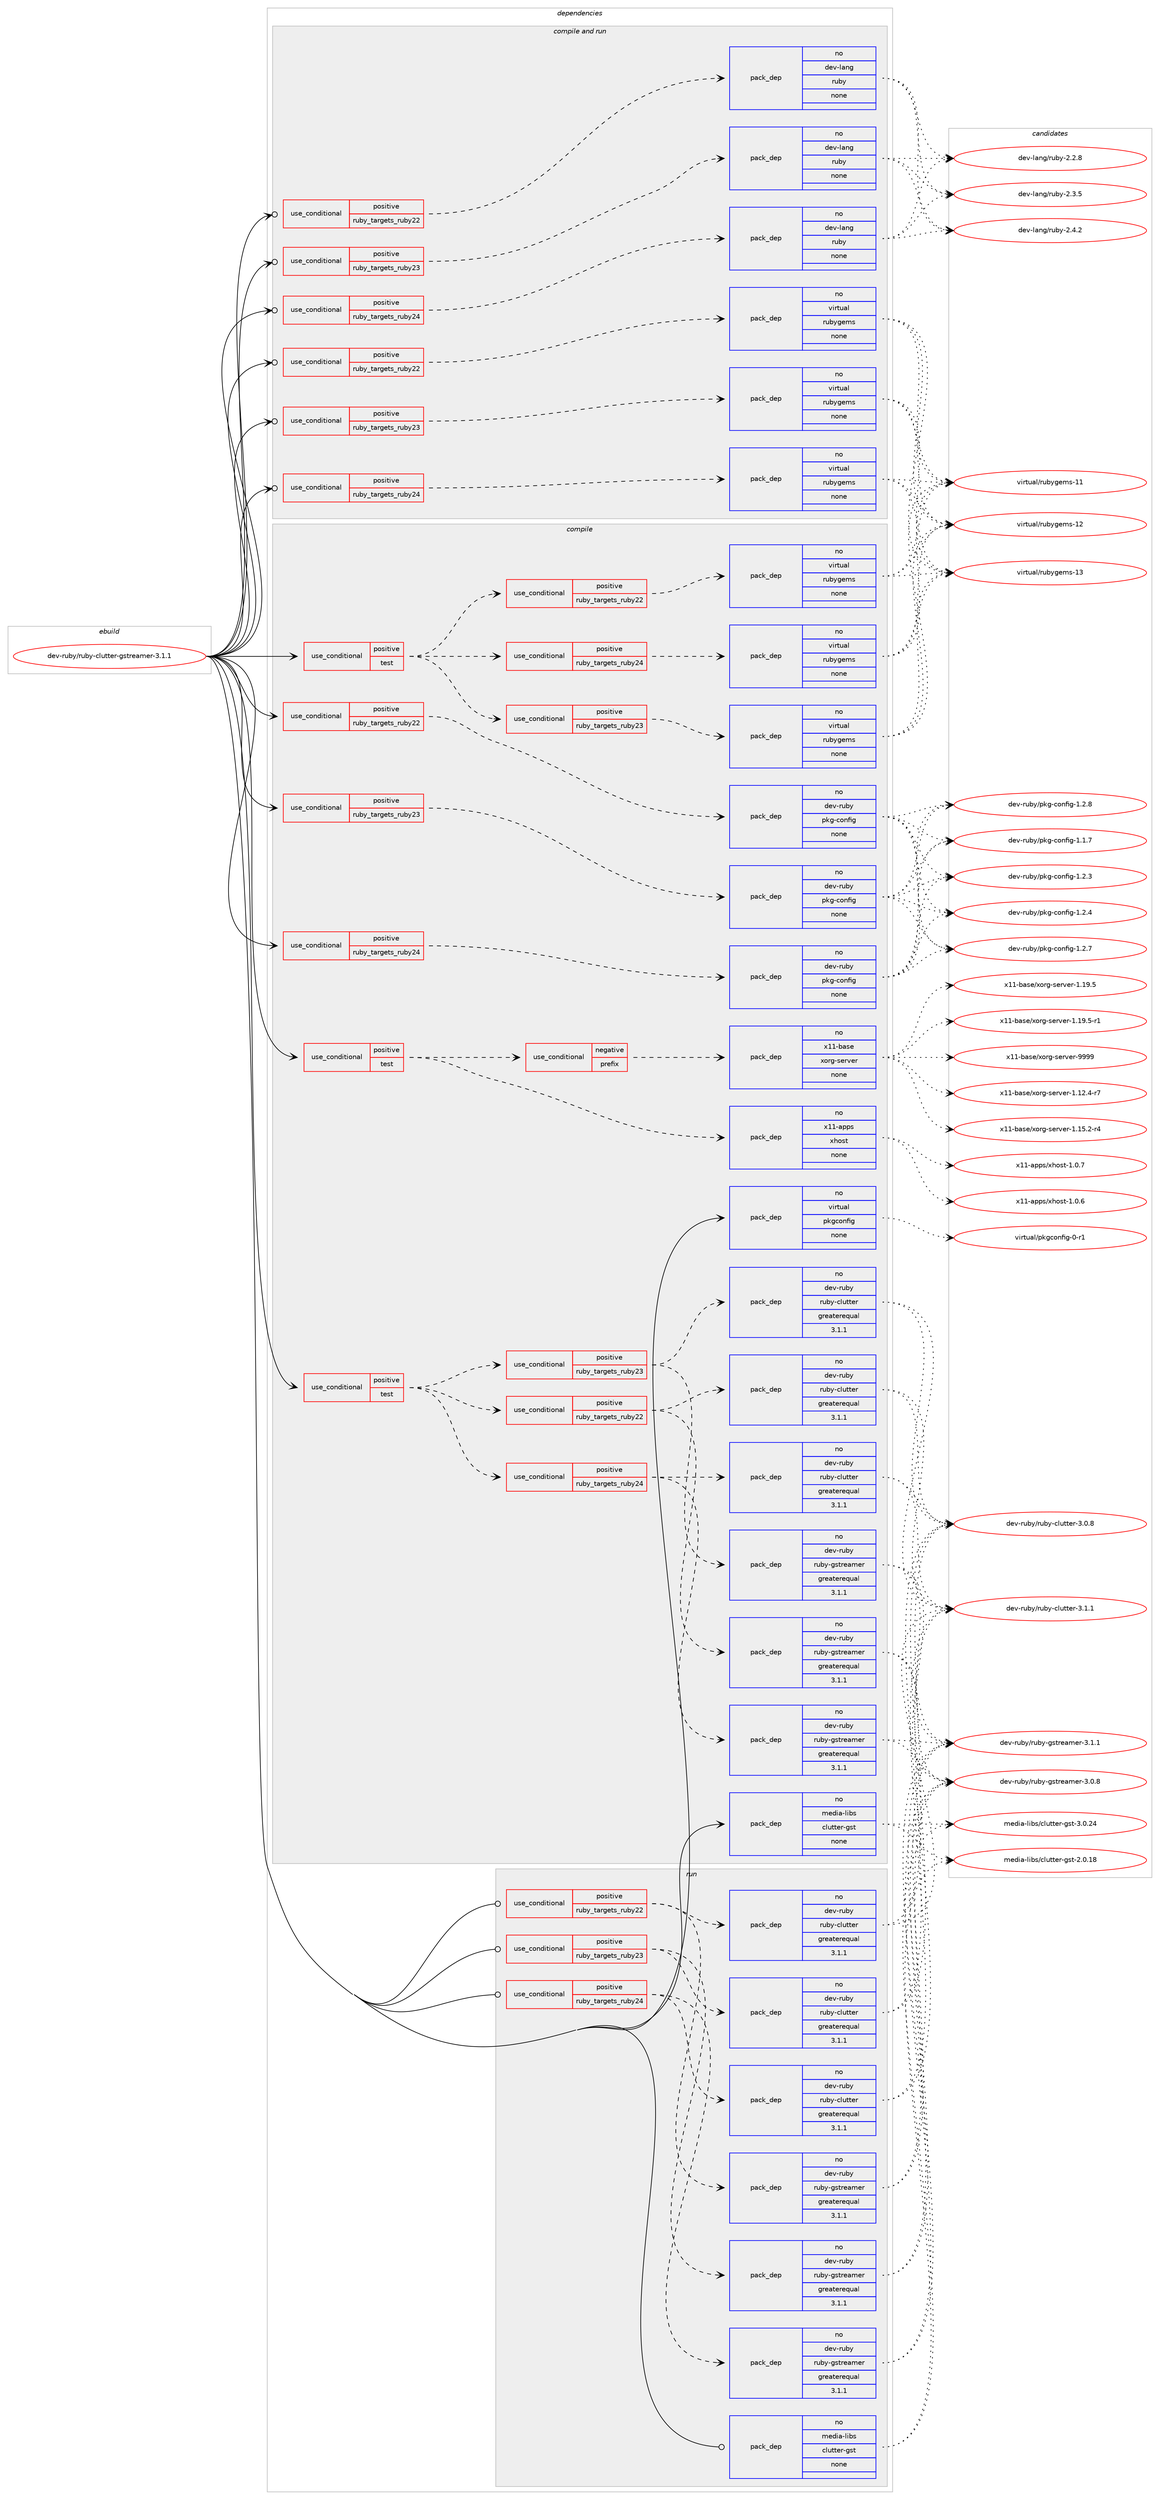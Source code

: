 digraph prolog {

# *************
# Graph options
# *************

newrank=true;
concentrate=true;
compound=true;
graph [rankdir=LR,fontname=Helvetica,fontsize=10,ranksep=1.5];#, ranksep=2.5, nodesep=0.2];
edge  [arrowhead=vee];
node  [fontname=Helvetica,fontsize=10];

# **********
# The ebuild
# **********

subgraph cluster_leftcol {
color=gray;
rank=same;
label=<<i>ebuild</i>>;
id [label="dev-ruby/ruby-clutter-gstreamer-3.1.1", color=red, width=4, href="../dev-ruby/ruby-clutter-gstreamer-3.1.1.svg"];
}

# ****************
# The dependencies
# ****************

subgraph cluster_midcol {
color=gray;
label=<<i>dependencies</i>>;
subgraph cluster_compile {
fillcolor="#eeeeee";
style=filled;
label=<<i>compile</i>>;
subgraph cond70602 {
dependency265678 [label=<<TABLE BORDER="0" CELLBORDER="1" CELLSPACING="0" CELLPADDING="4"><TR><TD ROWSPAN="3" CELLPADDING="10">use_conditional</TD></TR><TR><TD>positive</TD></TR><TR><TD>ruby_targets_ruby22</TD></TR></TABLE>>, shape=none, color=red];
subgraph pack190962 {
dependency265679 [label=<<TABLE BORDER="0" CELLBORDER="1" CELLSPACING="0" CELLPADDING="4" WIDTH="220"><TR><TD ROWSPAN="6" CELLPADDING="30">pack_dep</TD></TR><TR><TD WIDTH="110">no</TD></TR><TR><TD>dev-ruby</TD></TR><TR><TD>pkg-config</TD></TR><TR><TD>none</TD></TR><TR><TD></TD></TR></TABLE>>, shape=none, color=blue];
}
dependency265678:e -> dependency265679:w [weight=20,style="dashed",arrowhead="vee"];
}
id:e -> dependency265678:w [weight=20,style="solid",arrowhead="vee"];
subgraph cond70603 {
dependency265680 [label=<<TABLE BORDER="0" CELLBORDER="1" CELLSPACING="0" CELLPADDING="4"><TR><TD ROWSPAN="3" CELLPADDING="10">use_conditional</TD></TR><TR><TD>positive</TD></TR><TR><TD>ruby_targets_ruby23</TD></TR></TABLE>>, shape=none, color=red];
subgraph pack190963 {
dependency265681 [label=<<TABLE BORDER="0" CELLBORDER="1" CELLSPACING="0" CELLPADDING="4" WIDTH="220"><TR><TD ROWSPAN="6" CELLPADDING="30">pack_dep</TD></TR><TR><TD WIDTH="110">no</TD></TR><TR><TD>dev-ruby</TD></TR><TR><TD>pkg-config</TD></TR><TR><TD>none</TD></TR><TR><TD></TD></TR></TABLE>>, shape=none, color=blue];
}
dependency265680:e -> dependency265681:w [weight=20,style="dashed",arrowhead="vee"];
}
id:e -> dependency265680:w [weight=20,style="solid",arrowhead="vee"];
subgraph cond70604 {
dependency265682 [label=<<TABLE BORDER="0" CELLBORDER="1" CELLSPACING="0" CELLPADDING="4"><TR><TD ROWSPAN="3" CELLPADDING="10">use_conditional</TD></TR><TR><TD>positive</TD></TR><TR><TD>ruby_targets_ruby24</TD></TR></TABLE>>, shape=none, color=red];
subgraph pack190964 {
dependency265683 [label=<<TABLE BORDER="0" CELLBORDER="1" CELLSPACING="0" CELLPADDING="4" WIDTH="220"><TR><TD ROWSPAN="6" CELLPADDING="30">pack_dep</TD></TR><TR><TD WIDTH="110">no</TD></TR><TR><TD>dev-ruby</TD></TR><TR><TD>pkg-config</TD></TR><TR><TD>none</TD></TR><TR><TD></TD></TR></TABLE>>, shape=none, color=blue];
}
dependency265682:e -> dependency265683:w [weight=20,style="dashed",arrowhead="vee"];
}
id:e -> dependency265682:w [weight=20,style="solid",arrowhead="vee"];
subgraph cond70605 {
dependency265684 [label=<<TABLE BORDER="0" CELLBORDER="1" CELLSPACING="0" CELLPADDING="4"><TR><TD ROWSPAN="3" CELLPADDING="10">use_conditional</TD></TR><TR><TD>positive</TD></TR><TR><TD>test</TD></TR></TABLE>>, shape=none, color=red];
subgraph cond70606 {
dependency265685 [label=<<TABLE BORDER="0" CELLBORDER="1" CELLSPACING="0" CELLPADDING="4"><TR><TD ROWSPAN="3" CELLPADDING="10">use_conditional</TD></TR><TR><TD>negative</TD></TR><TR><TD>prefix</TD></TR></TABLE>>, shape=none, color=red];
subgraph pack190965 {
dependency265686 [label=<<TABLE BORDER="0" CELLBORDER="1" CELLSPACING="0" CELLPADDING="4" WIDTH="220"><TR><TD ROWSPAN="6" CELLPADDING="30">pack_dep</TD></TR><TR><TD WIDTH="110">no</TD></TR><TR><TD>x11-base</TD></TR><TR><TD>xorg-server</TD></TR><TR><TD>none</TD></TR><TR><TD></TD></TR></TABLE>>, shape=none, color=blue];
}
dependency265685:e -> dependency265686:w [weight=20,style="dashed",arrowhead="vee"];
}
dependency265684:e -> dependency265685:w [weight=20,style="dashed",arrowhead="vee"];
subgraph pack190966 {
dependency265687 [label=<<TABLE BORDER="0" CELLBORDER="1" CELLSPACING="0" CELLPADDING="4" WIDTH="220"><TR><TD ROWSPAN="6" CELLPADDING="30">pack_dep</TD></TR><TR><TD WIDTH="110">no</TD></TR><TR><TD>x11-apps</TD></TR><TR><TD>xhost</TD></TR><TR><TD>none</TD></TR><TR><TD></TD></TR></TABLE>>, shape=none, color=blue];
}
dependency265684:e -> dependency265687:w [weight=20,style="dashed",arrowhead="vee"];
}
id:e -> dependency265684:w [weight=20,style="solid",arrowhead="vee"];
subgraph cond70607 {
dependency265688 [label=<<TABLE BORDER="0" CELLBORDER="1" CELLSPACING="0" CELLPADDING="4"><TR><TD ROWSPAN="3" CELLPADDING="10">use_conditional</TD></TR><TR><TD>positive</TD></TR><TR><TD>test</TD></TR></TABLE>>, shape=none, color=red];
subgraph cond70608 {
dependency265689 [label=<<TABLE BORDER="0" CELLBORDER="1" CELLSPACING="0" CELLPADDING="4"><TR><TD ROWSPAN="3" CELLPADDING="10">use_conditional</TD></TR><TR><TD>positive</TD></TR><TR><TD>ruby_targets_ruby22</TD></TR></TABLE>>, shape=none, color=red];
subgraph pack190967 {
dependency265690 [label=<<TABLE BORDER="0" CELLBORDER="1" CELLSPACING="0" CELLPADDING="4" WIDTH="220"><TR><TD ROWSPAN="6" CELLPADDING="30">pack_dep</TD></TR><TR><TD WIDTH="110">no</TD></TR><TR><TD>dev-ruby</TD></TR><TR><TD>ruby-clutter</TD></TR><TR><TD>greaterequal</TD></TR><TR><TD>3.1.1</TD></TR></TABLE>>, shape=none, color=blue];
}
dependency265689:e -> dependency265690:w [weight=20,style="dashed",arrowhead="vee"];
subgraph pack190968 {
dependency265691 [label=<<TABLE BORDER="0" CELLBORDER="1" CELLSPACING="0" CELLPADDING="4" WIDTH="220"><TR><TD ROWSPAN="6" CELLPADDING="30">pack_dep</TD></TR><TR><TD WIDTH="110">no</TD></TR><TR><TD>dev-ruby</TD></TR><TR><TD>ruby-gstreamer</TD></TR><TR><TD>greaterequal</TD></TR><TR><TD>3.1.1</TD></TR></TABLE>>, shape=none, color=blue];
}
dependency265689:e -> dependency265691:w [weight=20,style="dashed",arrowhead="vee"];
}
dependency265688:e -> dependency265689:w [weight=20,style="dashed",arrowhead="vee"];
subgraph cond70609 {
dependency265692 [label=<<TABLE BORDER="0" CELLBORDER="1" CELLSPACING="0" CELLPADDING="4"><TR><TD ROWSPAN="3" CELLPADDING="10">use_conditional</TD></TR><TR><TD>positive</TD></TR><TR><TD>ruby_targets_ruby23</TD></TR></TABLE>>, shape=none, color=red];
subgraph pack190969 {
dependency265693 [label=<<TABLE BORDER="0" CELLBORDER="1" CELLSPACING="0" CELLPADDING="4" WIDTH="220"><TR><TD ROWSPAN="6" CELLPADDING="30">pack_dep</TD></TR><TR><TD WIDTH="110">no</TD></TR><TR><TD>dev-ruby</TD></TR><TR><TD>ruby-clutter</TD></TR><TR><TD>greaterequal</TD></TR><TR><TD>3.1.1</TD></TR></TABLE>>, shape=none, color=blue];
}
dependency265692:e -> dependency265693:w [weight=20,style="dashed",arrowhead="vee"];
subgraph pack190970 {
dependency265694 [label=<<TABLE BORDER="0" CELLBORDER="1" CELLSPACING="0" CELLPADDING="4" WIDTH="220"><TR><TD ROWSPAN="6" CELLPADDING="30">pack_dep</TD></TR><TR><TD WIDTH="110">no</TD></TR><TR><TD>dev-ruby</TD></TR><TR><TD>ruby-gstreamer</TD></TR><TR><TD>greaterequal</TD></TR><TR><TD>3.1.1</TD></TR></TABLE>>, shape=none, color=blue];
}
dependency265692:e -> dependency265694:w [weight=20,style="dashed",arrowhead="vee"];
}
dependency265688:e -> dependency265692:w [weight=20,style="dashed",arrowhead="vee"];
subgraph cond70610 {
dependency265695 [label=<<TABLE BORDER="0" CELLBORDER="1" CELLSPACING="0" CELLPADDING="4"><TR><TD ROWSPAN="3" CELLPADDING="10">use_conditional</TD></TR><TR><TD>positive</TD></TR><TR><TD>ruby_targets_ruby24</TD></TR></TABLE>>, shape=none, color=red];
subgraph pack190971 {
dependency265696 [label=<<TABLE BORDER="0" CELLBORDER="1" CELLSPACING="0" CELLPADDING="4" WIDTH="220"><TR><TD ROWSPAN="6" CELLPADDING="30">pack_dep</TD></TR><TR><TD WIDTH="110">no</TD></TR><TR><TD>dev-ruby</TD></TR><TR><TD>ruby-clutter</TD></TR><TR><TD>greaterequal</TD></TR><TR><TD>3.1.1</TD></TR></TABLE>>, shape=none, color=blue];
}
dependency265695:e -> dependency265696:w [weight=20,style="dashed",arrowhead="vee"];
subgraph pack190972 {
dependency265697 [label=<<TABLE BORDER="0" CELLBORDER="1" CELLSPACING="0" CELLPADDING="4" WIDTH="220"><TR><TD ROWSPAN="6" CELLPADDING="30">pack_dep</TD></TR><TR><TD WIDTH="110">no</TD></TR><TR><TD>dev-ruby</TD></TR><TR><TD>ruby-gstreamer</TD></TR><TR><TD>greaterequal</TD></TR><TR><TD>3.1.1</TD></TR></TABLE>>, shape=none, color=blue];
}
dependency265695:e -> dependency265697:w [weight=20,style="dashed",arrowhead="vee"];
}
dependency265688:e -> dependency265695:w [weight=20,style="dashed",arrowhead="vee"];
}
id:e -> dependency265688:w [weight=20,style="solid",arrowhead="vee"];
subgraph cond70611 {
dependency265698 [label=<<TABLE BORDER="0" CELLBORDER="1" CELLSPACING="0" CELLPADDING="4"><TR><TD ROWSPAN="3" CELLPADDING="10">use_conditional</TD></TR><TR><TD>positive</TD></TR><TR><TD>test</TD></TR></TABLE>>, shape=none, color=red];
subgraph cond70612 {
dependency265699 [label=<<TABLE BORDER="0" CELLBORDER="1" CELLSPACING="0" CELLPADDING="4"><TR><TD ROWSPAN="3" CELLPADDING="10">use_conditional</TD></TR><TR><TD>positive</TD></TR><TR><TD>ruby_targets_ruby22</TD></TR></TABLE>>, shape=none, color=red];
subgraph pack190973 {
dependency265700 [label=<<TABLE BORDER="0" CELLBORDER="1" CELLSPACING="0" CELLPADDING="4" WIDTH="220"><TR><TD ROWSPAN="6" CELLPADDING="30">pack_dep</TD></TR><TR><TD WIDTH="110">no</TD></TR><TR><TD>virtual</TD></TR><TR><TD>rubygems</TD></TR><TR><TD>none</TD></TR><TR><TD></TD></TR></TABLE>>, shape=none, color=blue];
}
dependency265699:e -> dependency265700:w [weight=20,style="dashed",arrowhead="vee"];
}
dependency265698:e -> dependency265699:w [weight=20,style="dashed",arrowhead="vee"];
subgraph cond70613 {
dependency265701 [label=<<TABLE BORDER="0" CELLBORDER="1" CELLSPACING="0" CELLPADDING="4"><TR><TD ROWSPAN="3" CELLPADDING="10">use_conditional</TD></TR><TR><TD>positive</TD></TR><TR><TD>ruby_targets_ruby23</TD></TR></TABLE>>, shape=none, color=red];
subgraph pack190974 {
dependency265702 [label=<<TABLE BORDER="0" CELLBORDER="1" CELLSPACING="0" CELLPADDING="4" WIDTH="220"><TR><TD ROWSPAN="6" CELLPADDING="30">pack_dep</TD></TR><TR><TD WIDTH="110">no</TD></TR><TR><TD>virtual</TD></TR><TR><TD>rubygems</TD></TR><TR><TD>none</TD></TR><TR><TD></TD></TR></TABLE>>, shape=none, color=blue];
}
dependency265701:e -> dependency265702:w [weight=20,style="dashed",arrowhead="vee"];
}
dependency265698:e -> dependency265701:w [weight=20,style="dashed",arrowhead="vee"];
subgraph cond70614 {
dependency265703 [label=<<TABLE BORDER="0" CELLBORDER="1" CELLSPACING="0" CELLPADDING="4"><TR><TD ROWSPAN="3" CELLPADDING="10">use_conditional</TD></TR><TR><TD>positive</TD></TR><TR><TD>ruby_targets_ruby24</TD></TR></TABLE>>, shape=none, color=red];
subgraph pack190975 {
dependency265704 [label=<<TABLE BORDER="0" CELLBORDER="1" CELLSPACING="0" CELLPADDING="4" WIDTH="220"><TR><TD ROWSPAN="6" CELLPADDING="30">pack_dep</TD></TR><TR><TD WIDTH="110">no</TD></TR><TR><TD>virtual</TD></TR><TR><TD>rubygems</TD></TR><TR><TD>none</TD></TR><TR><TD></TD></TR></TABLE>>, shape=none, color=blue];
}
dependency265703:e -> dependency265704:w [weight=20,style="dashed",arrowhead="vee"];
}
dependency265698:e -> dependency265703:w [weight=20,style="dashed",arrowhead="vee"];
}
id:e -> dependency265698:w [weight=20,style="solid",arrowhead="vee"];
subgraph pack190976 {
dependency265705 [label=<<TABLE BORDER="0" CELLBORDER="1" CELLSPACING="0" CELLPADDING="4" WIDTH="220"><TR><TD ROWSPAN="6" CELLPADDING="30">pack_dep</TD></TR><TR><TD WIDTH="110">no</TD></TR><TR><TD>media-libs</TD></TR><TR><TD>clutter-gst</TD></TR><TR><TD>none</TD></TR><TR><TD></TD></TR></TABLE>>, shape=none, color=blue];
}
id:e -> dependency265705:w [weight=20,style="solid",arrowhead="vee"];
subgraph pack190977 {
dependency265706 [label=<<TABLE BORDER="0" CELLBORDER="1" CELLSPACING="0" CELLPADDING="4" WIDTH="220"><TR><TD ROWSPAN="6" CELLPADDING="30">pack_dep</TD></TR><TR><TD WIDTH="110">no</TD></TR><TR><TD>virtual</TD></TR><TR><TD>pkgconfig</TD></TR><TR><TD>none</TD></TR><TR><TD></TD></TR></TABLE>>, shape=none, color=blue];
}
id:e -> dependency265706:w [weight=20,style="solid",arrowhead="vee"];
}
subgraph cluster_compileandrun {
fillcolor="#eeeeee";
style=filled;
label=<<i>compile and run</i>>;
subgraph cond70615 {
dependency265707 [label=<<TABLE BORDER="0" CELLBORDER="1" CELLSPACING="0" CELLPADDING="4"><TR><TD ROWSPAN="3" CELLPADDING="10">use_conditional</TD></TR><TR><TD>positive</TD></TR><TR><TD>ruby_targets_ruby22</TD></TR></TABLE>>, shape=none, color=red];
subgraph pack190978 {
dependency265708 [label=<<TABLE BORDER="0" CELLBORDER="1" CELLSPACING="0" CELLPADDING="4" WIDTH="220"><TR><TD ROWSPAN="6" CELLPADDING="30">pack_dep</TD></TR><TR><TD WIDTH="110">no</TD></TR><TR><TD>dev-lang</TD></TR><TR><TD>ruby</TD></TR><TR><TD>none</TD></TR><TR><TD></TD></TR></TABLE>>, shape=none, color=blue];
}
dependency265707:e -> dependency265708:w [weight=20,style="dashed",arrowhead="vee"];
}
id:e -> dependency265707:w [weight=20,style="solid",arrowhead="odotvee"];
subgraph cond70616 {
dependency265709 [label=<<TABLE BORDER="0" CELLBORDER="1" CELLSPACING="0" CELLPADDING="4"><TR><TD ROWSPAN="3" CELLPADDING="10">use_conditional</TD></TR><TR><TD>positive</TD></TR><TR><TD>ruby_targets_ruby22</TD></TR></TABLE>>, shape=none, color=red];
subgraph pack190979 {
dependency265710 [label=<<TABLE BORDER="0" CELLBORDER="1" CELLSPACING="0" CELLPADDING="4" WIDTH="220"><TR><TD ROWSPAN="6" CELLPADDING="30">pack_dep</TD></TR><TR><TD WIDTH="110">no</TD></TR><TR><TD>virtual</TD></TR><TR><TD>rubygems</TD></TR><TR><TD>none</TD></TR><TR><TD></TD></TR></TABLE>>, shape=none, color=blue];
}
dependency265709:e -> dependency265710:w [weight=20,style="dashed",arrowhead="vee"];
}
id:e -> dependency265709:w [weight=20,style="solid",arrowhead="odotvee"];
subgraph cond70617 {
dependency265711 [label=<<TABLE BORDER="0" CELLBORDER="1" CELLSPACING="0" CELLPADDING="4"><TR><TD ROWSPAN="3" CELLPADDING="10">use_conditional</TD></TR><TR><TD>positive</TD></TR><TR><TD>ruby_targets_ruby23</TD></TR></TABLE>>, shape=none, color=red];
subgraph pack190980 {
dependency265712 [label=<<TABLE BORDER="0" CELLBORDER="1" CELLSPACING="0" CELLPADDING="4" WIDTH="220"><TR><TD ROWSPAN="6" CELLPADDING="30">pack_dep</TD></TR><TR><TD WIDTH="110">no</TD></TR><TR><TD>dev-lang</TD></TR><TR><TD>ruby</TD></TR><TR><TD>none</TD></TR><TR><TD></TD></TR></TABLE>>, shape=none, color=blue];
}
dependency265711:e -> dependency265712:w [weight=20,style="dashed",arrowhead="vee"];
}
id:e -> dependency265711:w [weight=20,style="solid",arrowhead="odotvee"];
subgraph cond70618 {
dependency265713 [label=<<TABLE BORDER="0" CELLBORDER="1" CELLSPACING="0" CELLPADDING="4"><TR><TD ROWSPAN="3" CELLPADDING="10">use_conditional</TD></TR><TR><TD>positive</TD></TR><TR><TD>ruby_targets_ruby23</TD></TR></TABLE>>, shape=none, color=red];
subgraph pack190981 {
dependency265714 [label=<<TABLE BORDER="0" CELLBORDER="1" CELLSPACING="0" CELLPADDING="4" WIDTH="220"><TR><TD ROWSPAN="6" CELLPADDING="30">pack_dep</TD></TR><TR><TD WIDTH="110">no</TD></TR><TR><TD>virtual</TD></TR><TR><TD>rubygems</TD></TR><TR><TD>none</TD></TR><TR><TD></TD></TR></TABLE>>, shape=none, color=blue];
}
dependency265713:e -> dependency265714:w [weight=20,style="dashed",arrowhead="vee"];
}
id:e -> dependency265713:w [weight=20,style="solid",arrowhead="odotvee"];
subgraph cond70619 {
dependency265715 [label=<<TABLE BORDER="0" CELLBORDER="1" CELLSPACING="0" CELLPADDING="4"><TR><TD ROWSPAN="3" CELLPADDING="10">use_conditional</TD></TR><TR><TD>positive</TD></TR><TR><TD>ruby_targets_ruby24</TD></TR></TABLE>>, shape=none, color=red];
subgraph pack190982 {
dependency265716 [label=<<TABLE BORDER="0" CELLBORDER="1" CELLSPACING="0" CELLPADDING="4" WIDTH="220"><TR><TD ROWSPAN="6" CELLPADDING="30">pack_dep</TD></TR><TR><TD WIDTH="110">no</TD></TR><TR><TD>dev-lang</TD></TR><TR><TD>ruby</TD></TR><TR><TD>none</TD></TR><TR><TD></TD></TR></TABLE>>, shape=none, color=blue];
}
dependency265715:e -> dependency265716:w [weight=20,style="dashed",arrowhead="vee"];
}
id:e -> dependency265715:w [weight=20,style="solid",arrowhead="odotvee"];
subgraph cond70620 {
dependency265717 [label=<<TABLE BORDER="0" CELLBORDER="1" CELLSPACING="0" CELLPADDING="4"><TR><TD ROWSPAN="3" CELLPADDING="10">use_conditional</TD></TR><TR><TD>positive</TD></TR><TR><TD>ruby_targets_ruby24</TD></TR></TABLE>>, shape=none, color=red];
subgraph pack190983 {
dependency265718 [label=<<TABLE BORDER="0" CELLBORDER="1" CELLSPACING="0" CELLPADDING="4" WIDTH="220"><TR><TD ROWSPAN="6" CELLPADDING="30">pack_dep</TD></TR><TR><TD WIDTH="110">no</TD></TR><TR><TD>virtual</TD></TR><TR><TD>rubygems</TD></TR><TR><TD>none</TD></TR><TR><TD></TD></TR></TABLE>>, shape=none, color=blue];
}
dependency265717:e -> dependency265718:w [weight=20,style="dashed",arrowhead="vee"];
}
id:e -> dependency265717:w [weight=20,style="solid",arrowhead="odotvee"];
}
subgraph cluster_run {
fillcolor="#eeeeee";
style=filled;
label=<<i>run</i>>;
subgraph cond70621 {
dependency265719 [label=<<TABLE BORDER="0" CELLBORDER="1" CELLSPACING="0" CELLPADDING="4"><TR><TD ROWSPAN="3" CELLPADDING="10">use_conditional</TD></TR><TR><TD>positive</TD></TR><TR><TD>ruby_targets_ruby22</TD></TR></TABLE>>, shape=none, color=red];
subgraph pack190984 {
dependency265720 [label=<<TABLE BORDER="0" CELLBORDER="1" CELLSPACING="0" CELLPADDING="4" WIDTH="220"><TR><TD ROWSPAN="6" CELLPADDING="30">pack_dep</TD></TR><TR><TD WIDTH="110">no</TD></TR><TR><TD>dev-ruby</TD></TR><TR><TD>ruby-clutter</TD></TR><TR><TD>greaterequal</TD></TR><TR><TD>3.1.1</TD></TR></TABLE>>, shape=none, color=blue];
}
dependency265719:e -> dependency265720:w [weight=20,style="dashed",arrowhead="vee"];
subgraph pack190985 {
dependency265721 [label=<<TABLE BORDER="0" CELLBORDER="1" CELLSPACING="0" CELLPADDING="4" WIDTH="220"><TR><TD ROWSPAN="6" CELLPADDING="30">pack_dep</TD></TR><TR><TD WIDTH="110">no</TD></TR><TR><TD>dev-ruby</TD></TR><TR><TD>ruby-gstreamer</TD></TR><TR><TD>greaterequal</TD></TR><TR><TD>3.1.1</TD></TR></TABLE>>, shape=none, color=blue];
}
dependency265719:e -> dependency265721:w [weight=20,style="dashed",arrowhead="vee"];
}
id:e -> dependency265719:w [weight=20,style="solid",arrowhead="odot"];
subgraph cond70622 {
dependency265722 [label=<<TABLE BORDER="0" CELLBORDER="1" CELLSPACING="0" CELLPADDING="4"><TR><TD ROWSPAN="3" CELLPADDING="10">use_conditional</TD></TR><TR><TD>positive</TD></TR><TR><TD>ruby_targets_ruby23</TD></TR></TABLE>>, shape=none, color=red];
subgraph pack190986 {
dependency265723 [label=<<TABLE BORDER="0" CELLBORDER="1" CELLSPACING="0" CELLPADDING="4" WIDTH="220"><TR><TD ROWSPAN="6" CELLPADDING="30">pack_dep</TD></TR><TR><TD WIDTH="110">no</TD></TR><TR><TD>dev-ruby</TD></TR><TR><TD>ruby-clutter</TD></TR><TR><TD>greaterequal</TD></TR><TR><TD>3.1.1</TD></TR></TABLE>>, shape=none, color=blue];
}
dependency265722:e -> dependency265723:w [weight=20,style="dashed",arrowhead="vee"];
subgraph pack190987 {
dependency265724 [label=<<TABLE BORDER="0" CELLBORDER="1" CELLSPACING="0" CELLPADDING="4" WIDTH="220"><TR><TD ROWSPAN="6" CELLPADDING="30">pack_dep</TD></TR><TR><TD WIDTH="110">no</TD></TR><TR><TD>dev-ruby</TD></TR><TR><TD>ruby-gstreamer</TD></TR><TR><TD>greaterequal</TD></TR><TR><TD>3.1.1</TD></TR></TABLE>>, shape=none, color=blue];
}
dependency265722:e -> dependency265724:w [weight=20,style="dashed",arrowhead="vee"];
}
id:e -> dependency265722:w [weight=20,style="solid",arrowhead="odot"];
subgraph cond70623 {
dependency265725 [label=<<TABLE BORDER="0" CELLBORDER="1" CELLSPACING="0" CELLPADDING="4"><TR><TD ROWSPAN="3" CELLPADDING="10">use_conditional</TD></TR><TR><TD>positive</TD></TR><TR><TD>ruby_targets_ruby24</TD></TR></TABLE>>, shape=none, color=red];
subgraph pack190988 {
dependency265726 [label=<<TABLE BORDER="0" CELLBORDER="1" CELLSPACING="0" CELLPADDING="4" WIDTH="220"><TR><TD ROWSPAN="6" CELLPADDING="30">pack_dep</TD></TR><TR><TD WIDTH="110">no</TD></TR><TR><TD>dev-ruby</TD></TR><TR><TD>ruby-clutter</TD></TR><TR><TD>greaterequal</TD></TR><TR><TD>3.1.1</TD></TR></TABLE>>, shape=none, color=blue];
}
dependency265725:e -> dependency265726:w [weight=20,style="dashed",arrowhead="vee"];
subgraph pack190989 {
dependency265727 [label=<<TABLE BORDER="0" CELLBORDER="1" CELLSPACING="0" CELLPADDING="4" WIDTH="220"><TR><TD ROWSPAN="6" CELLPADDING="30">pack_dep</TD></TR><TR><TD WIDTH="110">no</TD></TR><TR><TD>dev-ruby</TD></TR><TR><TD>ruby-gstreamer</TD></TR><TR><TD>greaterequal</TD></TR><TR><TD>3.1.1</TD></TR></TABLE>>, shape=none, color=blue];
}
dependency265725:e -> dependency265727:w [weight=20,style="dashed",arrowhead="vee"];
}
id:e -> dependency265725:w [weight=20,style="solid",arrowhead="odot"];
subgraph pack190990 {
dependency265728 [label=<<TABLE BORDER="0" CELLBORDER="1" CELLSPACING="0" CELLPADDING="4" WIDTH="220"><TR><TD ROWSPAN="6" CELLPADDING="30">pack_dep</TD></TR><TR><TD WIDTH="110">no</TD></TR><TR><TD>media-libs</TD></TR><TR><TD>clutter-gst</TD></TR><TR><TD>none</TD></TR><TR><TD></TD></TR></TABLE>>, shape=none, color=blue];
}
id:e -> dependency265728:w [weight=20,style="solid",arrowhead="odot"];
}
}

# **************
# The candidates
# **************

subgraph cluster_choices {
rank=same;
color=gray;
label=<<i>candidates</i>>;

subgraph choice190962 {
color=black;
nodesep=1;
choice1001011184511411798121471121071034599111110102105103454946494655 [label="dev-ruby/pkg-config-1.1.7", color=red, width=4,href="../dev-ruby/pkg-config-1.1.7.svg"];
choice1001011184511411798121471121071034599111110102105103454946504651 [label="dev-ruby/pkg-config-1.2.3", color=red, width=4,href="../dev-ruby/pkg-config-1.2.3.svg"];
choice1001011184511411798121471121071034599111110102105103454946504652 [label="dev-ruby/pkg-config-1.2.4", color=red, width=4,href="../dev-ruby/pkg-config-1.2.4.svg"];
choice1001011184511411798121471121071034599111110102105103454946504655 [label="dev-ruby/pkg-config-1.2.7", color=red, width=4,href="../dev-ruby/pkg-config-1.2.7.svg"];
choice1001011184511411798121471121071034599111110102105103454946504656 [label="dev-ruby/pkg-config-1.2.8", color=red, width=4,href="../dev-ruby/pkg-config-1.2.8.svg"];
dependency265679:e -> choice1001011184511411798121471121071034599111110102105103454946494655:w [style=dotted,weight="100"];
dependency265679:e -> choice1001011184511411798121471121071034599111110102105103454946504651:w [style=dotted,weight="100"];
dependency265679:e -> choice1001011184511411798121471121071034599111110102105103454946504652:w [style=dotted,weight="100"];
dependency265679:e -> choice1001011184511411798121471121071034599111110102105103454946504655:w [style=dotted,weight="100"];
dependency265679:e -> choice1001011184511411798121471121071034599111110102105103454946504656:w [style=dotted,weight="100"];
}
subgraph choice190963 {
color=black;
nodesep=1;
choice1001011184511411798121471121071034599111110102105103454946494655 [label="dev-ruby/pkg-config-1.1.7", color=red, width=4,href="../dev-ruby/pkg-config-1.1.7.svg"];
choice1001011184511411798121471121071034599111110102105103454946504651 [label="dev-ruby/pkg-config-1.2.3", color=red, width=4,href="../dev-ruby/pkg-config-1.2.3.svg"];
choice1001011184511411798121471121071034599111110102105103454946504652 [label="dev-ruby/pkg-config-1.2.4", color=red, width=4,href="../dev-ruby/pkg-config-1.2.4.svg"];
choice1001011184511411798121471121071034599111110102105103454946504655 [label="dev-ruby/pkg-config-1.2.7", color=red, width=4,href="../dev-ruby/pkg-config-1.2.7.svg"];
choice1001011184511411798121471121071034599111110102105103454946504656 [label="dev-ruby/pkg-config-1.2.8", color=red, width=4,href="../dev-ruby/pkg-config-1.2.8.svg"];
dependency265681:e -> choice1001011184511411798121471121071034599111110102105103454946494655:w [style=dotted,weight="100"];
dependency265681:e -> choice1001011184511411798121471121071034599111110102105103454946504651:w [style=dotted,weight="100"];
dependency265681:e -> choice1001011184511411798121471121071034599111110102105103454946504652:w [style=dotted,weight="100"];
dependency265681:e -> choice1001011184511411798121471121071034599111110102105103454946504655:w [style=dotted,weight="100"];
dependency265681:e -> choice1001011184511411798121471121071034599111110102105103454946504656:w [style=dotted,weight="100"];
}
subgraph choice190964 {
color=black;
nodesep=1;
choice1001011184511411798121471121071034599111110102105103454946494655 [label="dev-ruby/pkg-config-1.1.7", color=red, width=4,href="../dev-ruby/pkg-config-1.1.7.svg"];
choice1001011184511411798121471121071034599111110102105103454946504651 [label="dev-ruby/pkg-config-1.2.3", color=red, width=4,href="../dev-ruby/pkg-config-1.2.3.svg"];
choice1001011184511411798121471121071034599111110102105103454946504652 [label="dev-ruby/pkg-config-1.2.4", color=red, width=4,href="../dev-ruby/pkg-config-1.2.4.svg"];
choice1001011184511411798121471121071034599111110102105103454946504655 [label="dev-ruby/pkg-config-1.2.7", color=red, width=4,href="../dev-ruby/pkg-config-1.2.7.svg"];
choice1001011184511411798121471121071034599111110102105103454946504656 [label="dev-ruby/pkg-config-1.2.8", color=red, width=4,href="../dev-ruby/pkg-config-1.2.8.svg"];
dependency265683:e -> choice1001011184511411798121471121071034599111110102105103454946494655:w [style=dotted,weight="100"];
dependency265683:e -> choice1001011184511411798121471121071034599111110102105103454946504651:w [style=dotted,weight="100"];
dependency265683:e -> choice1001011184511411798121471121071034599111110102105103454946504652:w [style=dotted,weight="100"];
dependency265683:e -> choice1001011184511411798121471121071034599111110102105103454946504655:w [style=dotted,weight="100"];
dependency265683:e -> choice1001011184511411798121471121071034599111110102105103454946504656:w [style=dotted,weight="100"];
}
subgraph choice190965 {
color=black;
nodesep=1;
choice12049494598971151014712011111410345115101114118101114454946495046524511455 [label="x11-base/xorg-server-1.12.4-r7", color=red, width=4,href="../x11-base/xorg-server-1.12.4-r7.svg"];
choice12049494598971151014712011111410345115101114118101114454946495346504511452 [label="x11-base/xorg-server-1.15.2-r4", color=red, width=4,href="../x11-base/xorg-server-1.15.2-r4.svg"];
choice1204949459897115101471201111141034511510111411810111445494649574653 [label="x11-base/xorg-server-1.19.5", color=red, width=4,href="../x11-base/xorg-server-1.19.5.svg"];
choice12049494598971151014712011111410345115101114118101114454946495746534511449 [label="x11-base/xorg-server-1.19.5-r1", color=red, width=4,href="../x11-base/xorg-server-1.19.5-r1.svg"];
choice120494945989711510147120111114103451151011141181011144557575757 [label="x11-base/xorg-server-9999", color=red, width=4,href="../x11-base/xorg-server-9999.svg"];
dependency265686:e -> choice12049494598971151014712011111410345115101114118101114454946495046524511455:w [style=dotted,weight="100"];
dependency265686:e -> choice12049494598971151014712011111410345115101114118101114454946495346504511452:w [style=dotted,weight="100"];
dependency265686:e -> choice1204949459897115101471201111141034511510111411810111445494649574653:w [style=dotted,weight="100"];
dependency265686:e -> choice12049494598971151014712011111410345115101114118101114454946495746534511449:w [style=dotted,weight="100"];
dependency265686:e -> choice120494945989711510147120111114103451151011141181011144557575757:w [style=dotted,weight="100"];
}
subgraph choice190966 {
color=black;
nodesep=1;
choice1204949459711211211547120104111115116454946484654 [label="x11-apps/xhost-1.0.6", color=red, width=4,href="../x11-apps/xhost-1.0.6.svg"];
choice1204949459711211211547120104111115116454946484655 [label="x11-apps/xhost-1.0.7", color=red, width=4,href="../x11-apps/xhost-1.0.7.svg"];
dependency265687:e -> choice1204949459711211211547120104111115116454946484654:w [style=dotted,weight="100"];
dependency265687:e -> choice1204949459711211211547120104111115116454946484655:w [style=dotted,weight="100"];
}
subgraph choice190967 {
color=black;
nodesep=1;
choice100101118451141179812147114117981214599108117116116101114455146484656 [label="dev-ruby/ruby-clutter-3.0.8", color=red, width=4,href="../dev-ruby/ruby-clutter-3.0.8.svg"];
choice100101118451141179812147114117981214599108117116116101114455146494649 [label="dev-ruby/ruby-clutter-3.1.1", color=red, width=4,href="../dev-ruby/ruby-clutter-3.1.1.svg"];
dependency265690:e -> choice100101118451141179812147114117981214599108117116116101114455146484656:w [style=dotted,weight="100"];
dependency265690:e -> choice100101118451141179812147114117981214599108117116116101114455146494649:w [style=dotted,weight="100"];
}
subgraph choice190968 {
color=black;
nodesep=1;
choice100101118451141179812147114117981214510311511611410197109101114455146484656 [label="dev-ruby/ruby-gstreamer-3.0.8", color=red, width=4,href="../dev-ruby/ruby-gstreamer-3.0.8.svg"];
choice100101118451141179812147114117981214510311511611410197109101114455146494649 [label="dev-ruby/ruby-gstreamer-3.1.1", color=red, width=4,href="../dev-ruby/ruby-gstreamer-3.1.1.svg"];
dependency265691:e -> choice100101118451141179812147114117981214510311511611410197109101114455146484656:w [style=dotted,weight="100"];
dependency265691:e -> choice100101118451141179812147114117981214510311511611410197109101114455146494649:w [style=dotted,weight="100"];
}
subgraph choice190969 {
color=black;
nodesep=1;
choice100101118451141179812147114117981214599108117116116101114455146484656 [label="dev-ruby/ruby-clutter-3.0.8", color=red, width=4,href="../dev-ruby/ruby-clutter-3.0.8.svg"];
choice100101118451141179812147114117981214599108117116116101114455146494649 [label="dev-ruby/ruby-clutter-3.1.1", color=red, width=4,href="../dev-ruby/ruby-clutter-3.1.1.svg"];
dependency265693:e -> choice100101118451141179812147114117981214599108117116116101114455146484656:w [style=dotted,weight="100"];
dependency265693:e -> choice100101118451141179812147114117981214599108117116116101114455146494649:w [style=dotted,weight="100"];
}
subgraph choice190970 {
color=black;
nodesep=1;
choice100101118451141179812147114117981214510311511611410197109101114455146484656 [label="dev-ruby/ruby-gstreamer-3.0.8", color=red, width=4,href="../dev-ruby/ruby-gstreamer-3.0.8.svg"];
choice100101118451141179812147114117981214510311511611410197109101114455146494649 [label="dev-ruby/ruby-gstreamer-3.1.1", color=red, width=4,href="../dev-ruby/ruby-gstreamer-3.1.1.svg"];
dependency265694:e -> choice100101118451141179812147114117981214510311511611410197109101114455146484656:w [style=dotted,weight="100"];
dependency265694:e -> choice100101118451141179812147114117981214510311511611410197109101114455146494649:w [style=dotted,weight="100"];
}
subgraph choice190971 {
color=black;
nodesep=1;
choice100101118451141179812147114117981214599108117116116101114455146484656 [label="dev-ruby/ruby-clutter-3.0.8", color=red, width=4,href="../dev-ruby/ruby-clutter-3.0.8.svg"];
choice100101118451141179812147114117981214599108117116116101114455146494649 [label="dev-ruby/ruby-clutter-3.1.1", color=red, width=4,href="../dev-ruby/ruby-clutter-3.1.1.svg"];
dependency265696:e -> choice100101118451141179812147114117981214599108117116116101114455146484656:w [style=dotted,weight="100"];
dependency265696:e -> choice100101118451141179812147114117981214599108117116116101114455146494649:w [style=dotted,weight="100"];
}
subgraph choice190972 {
color=black;
nodesep=1;
choice100101118451141179812147114117981214510311511611410197109101114455146484656 [label="dev-ruby/ruby-gstreamer-3.0.8", color=red, width=4,href="../dev-ruby/ruby-gstreamer-3.0.8.svg"];
choice100101118451141179812147114117981214510311511611410197109101114455146494649 [label="dev-ruby/ruby-gstreamer-3.1.1", color=red, width=4,href="../dev-ruby/ruby-gstreamer-3.1.1.svg"];
dependency265697:e -> choice100101118451141179812147114117981214510311511611410197109101114455146484656:w [style=dotted,weight="100"];
dependency265697:e -> choice100101118451141179812147114117981214510311511611410197109101114455146494649:w [style=dotted,weight="100"];
}
subgraph choice190973 {
color=black;
nodesep=1;
choice118105114116117971084711411798121103101109115454949 [label="virtual/rubygems-11", color=red, width=4,href="../virtual/rubygems-11.svg"];
choice118105114116117971084711411798121103101109115454950 [label="virtual/rubygems-12", color=red, width=4,href="../virtual/rubygems-12.svg"];
choice118105114116117971084711411798121103101109115454951 [label="virtual/rubygems-13", color=red, width=4,href="../virtual/rubygems-13.svg"];
dependency265700:e -> choice118105114116117971084711411798121103101109115454949:w [style=dotted,weight="100"];
dependency265700:e -> choice118105114116117971084711411798121103101109115454950:w [style=dotted,weight="100"];
dependency265700:e -> choice118105114116117971084711411798121103101109115454951:w [style=dotted,weight="100"];
}
subgraph choice190974 {
color=black;
nodesep=1;
choice118105114116117971084711411798121103101109115454949 [label="virtual/rubygems-11", color=red, width=4,href="../virtual/rubygems-11.svg"];
choice118105114116117971084711411798121103101109115454950 [label="virtual/rubygems-12", color=red, width=4,href="../virtual/rubygems-12.svg"];
choice118105114116117971084711411798121103101109115454951 [label="virtual/rubygems-13", color=red, width=4,href="../virtual/rubygems-13.svg"];
dependency265702:e -> choice118105114116117971084711411798121103101109115454949:w [style=dotted,weight="100"];
dependency265702:e -> choice118105114116117971084711411798121103101109115454950:w [style=dotted,weight="100"];
dependency265702:e -> choice118105114116117971084711411798121103101109115454951:w [style=dotted,weight="100"];
}
subgraph choice190975 {
color=black;
nodesep=1;
choice118105114116117971084711411798121103101109115454949 [label="virtual/rubygems-11", color=red, width=4,href="../virtual/rubygems-11.svg"];
choice118105114116117971084711411798121103101109115454950 [label="virtual/rubygems-12", color=red, width=4,href="../virtual/rubygems-12.svg"];
choice118105114116117971084711411798121103101109115454951 [label="virtual/rubygems-13", color=red, width=4,href="../virtual/rubygems-13.svg"];
dependency265704:e -> choice118105114116117971084711411798121103101109115454949:w [style=dotted,weight="100"];
dependency265704:e -> choice118105114116117971084711411798121103101109115454950:w [style=dotted,weight="100"];
dependency265704:e -> choice118105114116117971084711411798121103101109115454951:w [style=dotted,weight="100"];
}
subgraph choice190976 {
color=black;
nodesep=1;
choice10910110010597451081059811547991081171161161011144510311511645504648464956 [label="media-libs/clutter-gst-2.0.18", color=red, width=4,href="../media-libs/clutter-gst-2.0.18.svg"];
choice10910110010597451081059811547991081171161161011144510311511645514648465052 [label="media-libs/clutter-gst-3.0.24", color=red, width=4,href="../media-libs/clutter-gst-3.0.24.svg"];
dependency265705:e -> choice10910110010597451081059811547991081171161161011144510311511645504648464956:w [style=dotted,weight="100"];
dependency265705:e -> choice10910110010597451081059811547991081171161161011144510311511645514648465052:w [style=dotted,weight="100"];
}
subgraph choice190977 {
color=black;
nodesep=1;
choice11810511411611797108471121071039911111010210510345484511449 [label="virtual/pkgconfig-0-r1", color=red, width=4,href="../virtual/pkgconfig-0-r1.svg"];
dependency265706:e -> choice11810511411611797108471121071039911111010210510345484511449:w [style=dotted,weight="100"];
}
subgraph choice190978 {
color=black;
nodesep=1;
choice10010111845108971101034711411798121455046504656 [label="dev-lang/ruby-2.2.8", color=red, width=4,href="../dev-lang/ruby-2.2.8.svg"];
choice10010111845108971101034711411798121455046514653 [label="dev-lang/ruby-2.3.5", color=red, width=4,href="../dev-lang/ruby-2.3.5.svg"];
choice10010111845108971101034711411798121455046524650 [label="dev-lang/ruby-2.4.2", color=red, width=4,href="../dev-lang/ruby-2.4.2.svg"];
dependency265708:e -> choice10010111845108971101034711411798121455046504656:w [style=dotted,weight="100"];
dependency265708:e -> choice10010111845108971101034711411798121455046514653:w [style=dotted,weight="100"];
dependency265708:e -> choice10010111845108971101034711411798121455046524650:w [style=dotted,weight="100"];
}
subgraph choice190979 {
color=black;
nodesep=1;
choice118105114116117971084711411798121103101109115454949 [label="virtual/rubygems-11", color=red, width=4,href="../virtual/rubygems-11.svg"];
choice118105114116117971084711411798121103101109115454950 [label="virtual/rubygems-12", color=red, width=4,href="../virtual/rubygems-12.svg"];
choice118105114116117971084711411798121103101109115454951 [label="virtual/rubygems-13", color=red, width=4,href="../virtual/rubygems-13.svg"];
dependency265710:e -> choice118105114116117971084711411798121103101109115454949:w [style=dotted,weight="100"];
dependency265710:e -> choice118105114116117971084711411798121103101109115454950:w [style=dotted,weight="100"];
dependency265710:e -> choice118105114116117971084711411798121103101109115454951:w [style=dotted,weight="100"];
}
subgraph choice190980 {
color=black;
nodesep=1;
choice10010111845108971101034711411798121455046504656 [label="dev-lang/ruby-2.2.8", color=red, width=4,href="../dev-lang/ruby-2.2.8.svg"];
choice10010111845108971101034711411798121455046514653 [label="dev-lang/ruby-2.3.5", color=red, width=4,href="../dev-lang/ruby-2.3.5.svg"];
choice10010111845108971101034711411798121455046524650 [label="dev-lang/ruby-2.4.2", color=red, width=4,href="../dev-lang/ruby-2.4.2.svg"];
dependency265712:e -> choice10010111845108971101034711411798121455046504656:w [style=dotted,weight="100"];
dependency265712:e -> choice10010111845108971101034711411798121455046514653:w [style=dotted,weight="100"];
dependency265712:e -> choice10010111845108971101034711411798121455046524650:w [style=dotted,weight="100"];
}
subgraph choice190981 {
color=black;
nodesep=1;
choice118105114116117971084711411798121103101109115454949 [label="virtual/rubygems-11", color=red, width=4,href="../virtual/rubygems-11.svg"];
choice118105114116117971084711411798121103101109115454950 [label="virtual/rubygems-12", color=red, width=4,href="../virtual/rubygems-12.svg"];
choice118105114116117971084711411798121103101109115454951 [label="virtual/rubygems-13", color=red, width=4,href="../virtual/rubygems-13.svg"];
dependency265714:e -> choice118105114116117971084711411798121103101109115454949:w [style=dotted,weight="100"];
dependency265714:e -> choice118105114116117971084711411798121103101109115454950:w [style=dotted,weight="100"];
dependency265714:e -> choice118105114116117971084711411798121103101109115454951:w [style=dotted,weight="100"];
}
subgraph choice190982 {
color=black;
nodesep=1;
choice10010111845108971101034711411798121455046504656 [label="dev-lang/ruby-2.2.8", color=red, width=4,href="../dev-lang/ruby-2.2.8.svg"];
choice10010111845108971101034711411798121455046514653 [label="dev-lang/ruby-2.3.5", color=red, width=4,href="../dev-lang/ruby-2.3.5.svg"];
choice10010111845108971101034711411798121455046524650 [label="dev-lang/ruby-2.4.2", color=red, width=4,href="../dev-lang/ruby-2.4.2.svg"];
dependency265716:e -> choice10010111845108971101034711411798121455046504656:w [style=dotted,weight="100"];
dependency265716:e -> choice10010111845108971101034711411798121455046514653:w [style=dotted,weight="100"];
dependency265716:e -> choice10010111845108971101034711411798121455046524650:w [style=dotted,weight="100"];
}
subgraph choice190983 {
color=black;
nodesep=1;
choice118105114116117971084711411798121103101109115454949 [label="virtual/rubygems-11", color=red, width=4,href="../virtual/rubygems-11.svg"];
choice118105114116117971084711411798121103101109115454950 [label="virtual/rubygems-12", color=red, width=4,href="../virtual/rubygems-12.svg"];
choice118105114116117971084711411798121103101109115454951 [label="virtual/rubygems-13", color=red, width=4,href="../virtual/rubygems-13.svg"];
dependency265718:e -> choice118105114116117971084711411798121103101109115454949:w [style=dotted,weight="100"];
dependency265718:e -> choice118105114116117971084711411798121103101109115454950:w [style=dotted,weight="100"];
dependency265718:e -> choice118105114116117971084711411798121103101109115454951:w [style=dotted,weight="100"];
}
subgraph choice190984 {
color=black;
nodesep=1;
choice100101118451141179812147114117981214599108117116116101114455146484656 [label="dev-ruby/ruby-clutter-3.0.8", color=red, width=4,href="../dev-ruby/ruby-clutter-3.0.8.svg"];
choice100101118451141179812147114117981214599108117116116101114455146494649 [label="dev-ruby/ruby-clutter-3.1.1", color=red, width=4,href="../dev-ruby/ruby-clutter-3.1.1.svg"];
dependency265720:e -> choice100101118451141179812147114117981214599108117116116101114455146484656:w [style=dotted,weight="100"];
dependency265720:e -> choice100101118451141179812147114117981214599108117116116101114455146494649:w [style=dotted,weight="100"];
}
subgraph choice190985 {
color=black;
nodesep=1;
choice100101118451141179812147114117981214510311511611410197109101114455146484656 [label="dev-ruby/ruby-gstreamer-3.0.8", color=red, width=4,href="../dev-ruby/ruby-gstreamer-3.0.8.svg"];
choice100101118451141179812147114117981214510311511611410197109101114455146494649 [label="dev-ruby/ruby-gstreamer-3.1.1", color=red, width=4,href="../dev-ruby/ruby-gstreamer-3.1.1.svg"];
dependency265721:e -> choice100101118451141179812147114117981214510311511611410197109101114455146484656:w [style=dotted,weight="100"];
dependency265721:e -> choice100101118451141179812147114117981214510311511611410197109101114455146494649:w [style=dotted,weight="100"];
}
subgraph choice190986 {
color=black;
nodesep=1;
choice100101118451141179812147114117981214599108117116116101114455146484656 [label="dev-ruby/ruby-clutter-3.0.8", color=red, width=4,href="../dev-ruby/ruby-clutter-3.0.8.svg"];
choice100101118451141179812147114117981214599108117116116101114455146494649 [label="dev-ruby/ruby-clutter-3.1.1", color=red, width=4,href="../dev-ruby/ruby-clutter-3.1.1.svg"];
dependency265723:e -> choice100101118451141179812147114117981214599108117116116101114455146484656:w [style=dotted,weight="100"];
dependency265723:e -> choice100101118451141179812147114117981214599108117116116101114455146494649:w [style=dotted,weight="100"];
}
subgraph choice190987 {
color=black;
nodesep=1;
choice100101118451141179812147114117981214510311511611410197109101114455146484656 [label="dev-ruby/ruby-gstreamer-3.0.8", color=red, width=4,href="../dev-ruby/ruby-gstreamer-3.0.8.svg"];
choice100101118451141179812147114117981214510311511611410197109101114455146494649 [label="dev-ruby/ruby-gstreamer-3.1.1", color=red, width=4,href="../dev-ruby/ruby-gstreamer-3.1.1.svg"];
dependency265724:e -> choice100101118451141179812147114117981214510311511611410197109101114455146484656:w [style=dotted,weight="100"];
dependency265724:e -> choice100101118451141179812147114117981214510311511611410197109101114455146494649:w [style=dotted,weight="100"];
}
subgraph choice190988 {
color=black;
nodesep=1;
choice100101118451141179812147114117981214599108117116116101114455146484656 [label="dev-ruby/ruby-clutter-3.0.8", color=red, width=4,href="../dev-ruby/ruby-clutter-3.0.8.svg"];
choice100101118451141179812147114117981214599108117116116101114455146494649 [label="dev-ruby/ruby-clutter-3.1.1", color=red, width=4,href="../dev-ruby/ruby-clutter-3.1.1.svg"];
dependency265726:e -> choice100101118451141179812147114117981214599108117116116101114455146484656:w [style=dotted,weight="100"];
dependency265726:e -> choice100101118451141179812147114117981214599108117116116101114455146494649:w [style=dotted,weight="100"];
}
subgraph choice190989 {
color=black;
nodesep=1;
choice100101118451141179812147114117981214510311511611410197109101114455146484656 [label="dev-ruby/ruby-gstreamer-3.0.8", color=red, width=4,href="../dev-ruby/ruby-gstreamer-3.0.8.svg"];
choice100101118451141179812147114117981214510311511611410197109101114455146494649 [label="dev-ruby/ruby-gstreamer-3.1.1", color=red, width=4,href="../dev-ruby/ruby-gstreamer-3.1.1.svg"];
dependency265727:e -> choice100101118451141179812147114117981214510311511611410197109101114455146484656:w [style=dotted,weight="100"];
dependency265727:e -> choice100101118451141179812147114117981214510311511611410197109101114455146494649:w [style=dotted,weight="100"];
}
subgraph choice190990 {
color=black;
nodesep=1;
choice10910110010597451081059811547991081171161161011144510311511645504648464956 [label="media-libs/clutter-gst-2.0.18", color=red, width=4,href="../media-libs/clutter-gst-2.0.18.svg"];
choice10910110010597451081059811547991081171161161011144510311511645514648465052 [label="media-libs/clutter-gst-3.0.24", color=red, width=4,href="../media-libs/clutter-gst-3.0.24.svg"];
dependency265728:e -> choice10910110010597451081059811547991081171161161011144510311511645504648464956:w [style=dotted,weight="100"];
dependency265728:e -> choice10910110010597451081059811547991081171161161011144510311511645514648465052:w [style=dotted,weight="100"];
}
}

}

